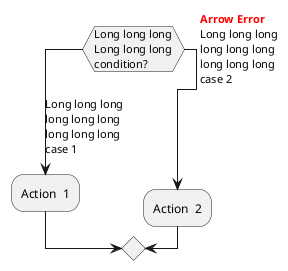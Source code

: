 {
  "sha1": "3l8f7e31vc1gebepdgmodg4hfyv1dph",
  "insertion": {
    "when": "2024-05-30T20:48:20.294Z",
    "url": "https://forum.plantuml.net/14529/activity-style-allow-style-diamond-internal-label-external?show=15726#c15726",
    "user": "plantuml@gmail.com"
  }
}
@startuml
<style>
activityDiagram {
  MaximumWidth 100
}
</style>
switch (Long long long Long long long condition?)
case (Long long long long long long long long long case 1)
   :Action  1;
case (<b><color:red>Arrow Error\nLong long long long long long long long long case 2)
   :Action  2;
endswitch

@enduml
